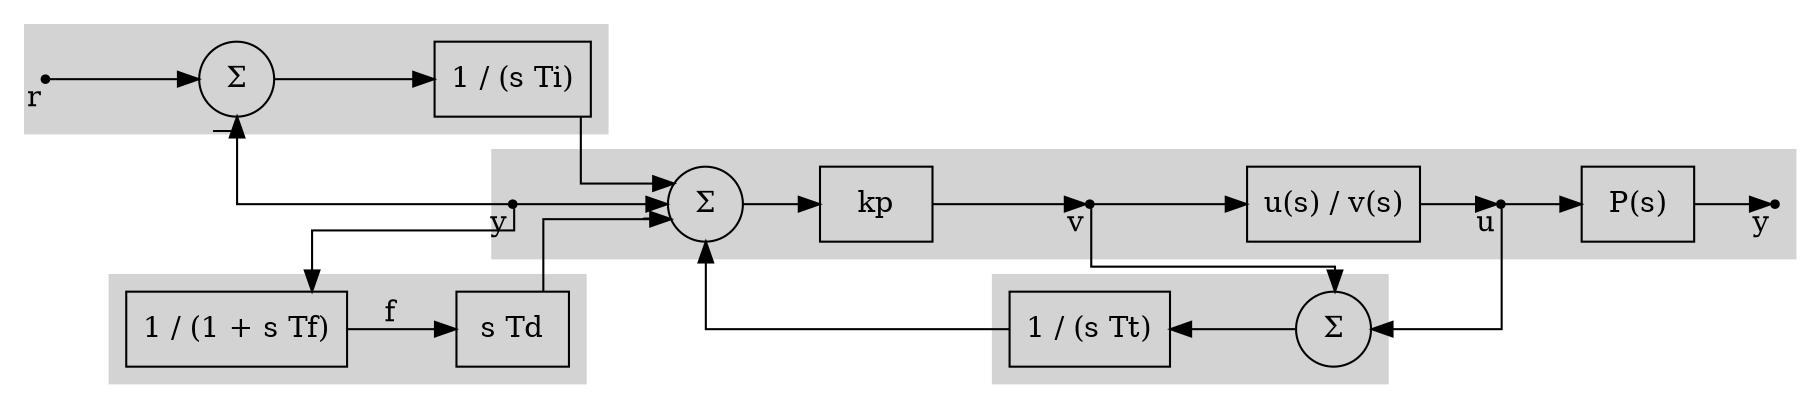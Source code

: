 digraph g {

    rankdir=LR;
    style=filled;     // DEBUG
    color=lightgrey;  // DEBUG
    splines=ortho;


    subgraph cluster_0 {
        r        [shape=point,  xlabel=<r> ];
        sum2     [shape=circle, label=<&#931;> ];
        Ii       [shape=box,    label=<1 / (s Ti)>];
    }

    subgraph cluster_1 {
        D        [shape=box,    label=<s Td>];
        filter   [shape=box,    label=<1 / (1 + s Tf)>];

    }

    subgraph cluster_2 {
        yi       [shape=point,  xlabel=<y> ];
        sum1     [shape=circle, label=<&#931;> ];
        gain     [shape=box,    label=<kp>];
        v        [shape=point,  xlabel=<v> ];
        actuator [shape=rect,   label=<u(s) / v(s)>];

        u        [shape=point,  xlabel=<u> ];
        process  [shape=rect,   label=<P(s)>       ];
        yo       [shape=point,  xlabel=<y> ];
    }

    subgraph cluster_3 {
        It       [shape=box,    label=<1 / (s Tt)>];
        sum3     [shape=circle, label=<&#931;> ];
    }


    actuator -> u        [];
    D        -> sum1     [];
    filter   -> D        [label=<f>];
    gain     -> v        [];
    Ii       -> sum1     [];
    sum1     -> It       [dir=back];
    process  -> yo       [];
    r        -> sum2     [];
    sum1     -> gain     [];
    sum2     -> Ii       [];
    It       -> sum3     [dir=back];
    u        -> process  [];
    sum3     -> u        [dir=back];
    v        -> sum3     [];
    v        -> actuator [];
    yi       -> filter   [];
    yi       -> sum1     [headlabel=<&#8722;>];
    yi       -> sum2     [headlabel=<&#8722;>];

}
